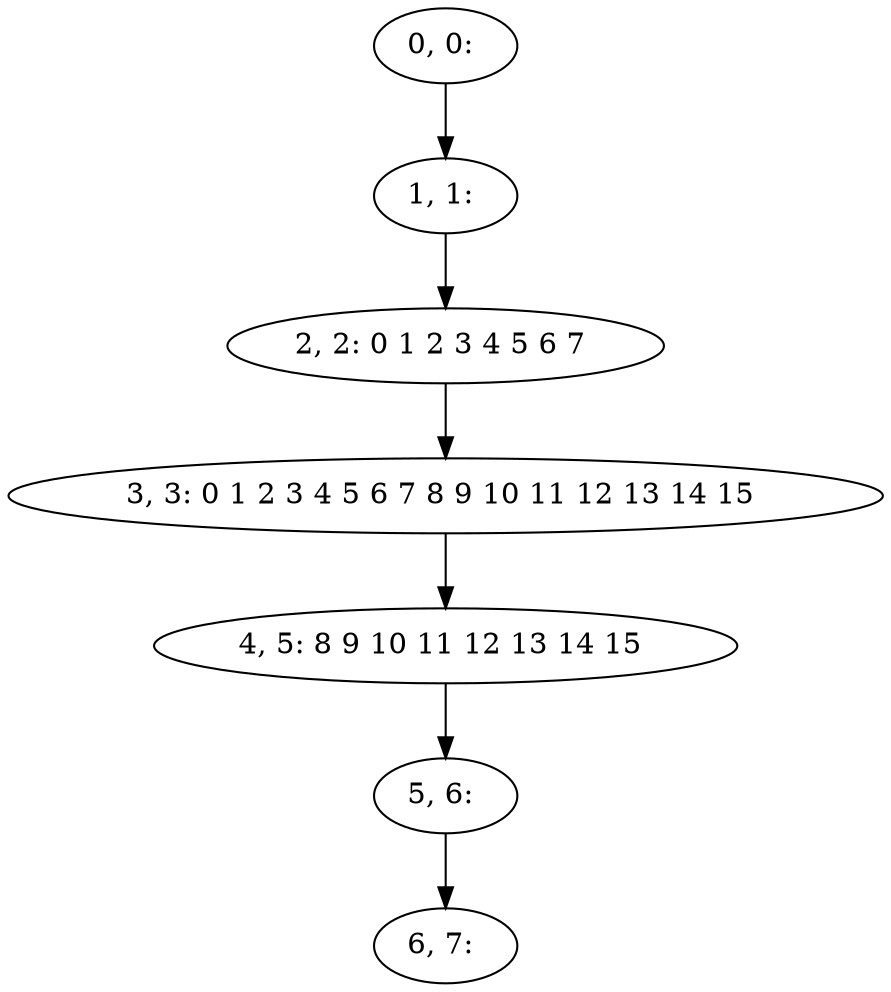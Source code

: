 digraph G {
0[label="0, 0: "];
1[label="1, 1: "];
2[label="2, 2: 0 1 2 3 4 5 6 7 "];
3[label="3, 3: 0 1 2 3 4 5 6 7 8 9 10 11 12 13 14 15 "];
4[label="4, 5: 8 9 10 11 12 13 14 15 "];
5[label="5, 6: "];
6[label="6, 7: "];
0->1 ;
1->2 ;
2->3 ;
3->4 ;
4->5 ;
5->6 ;
}
